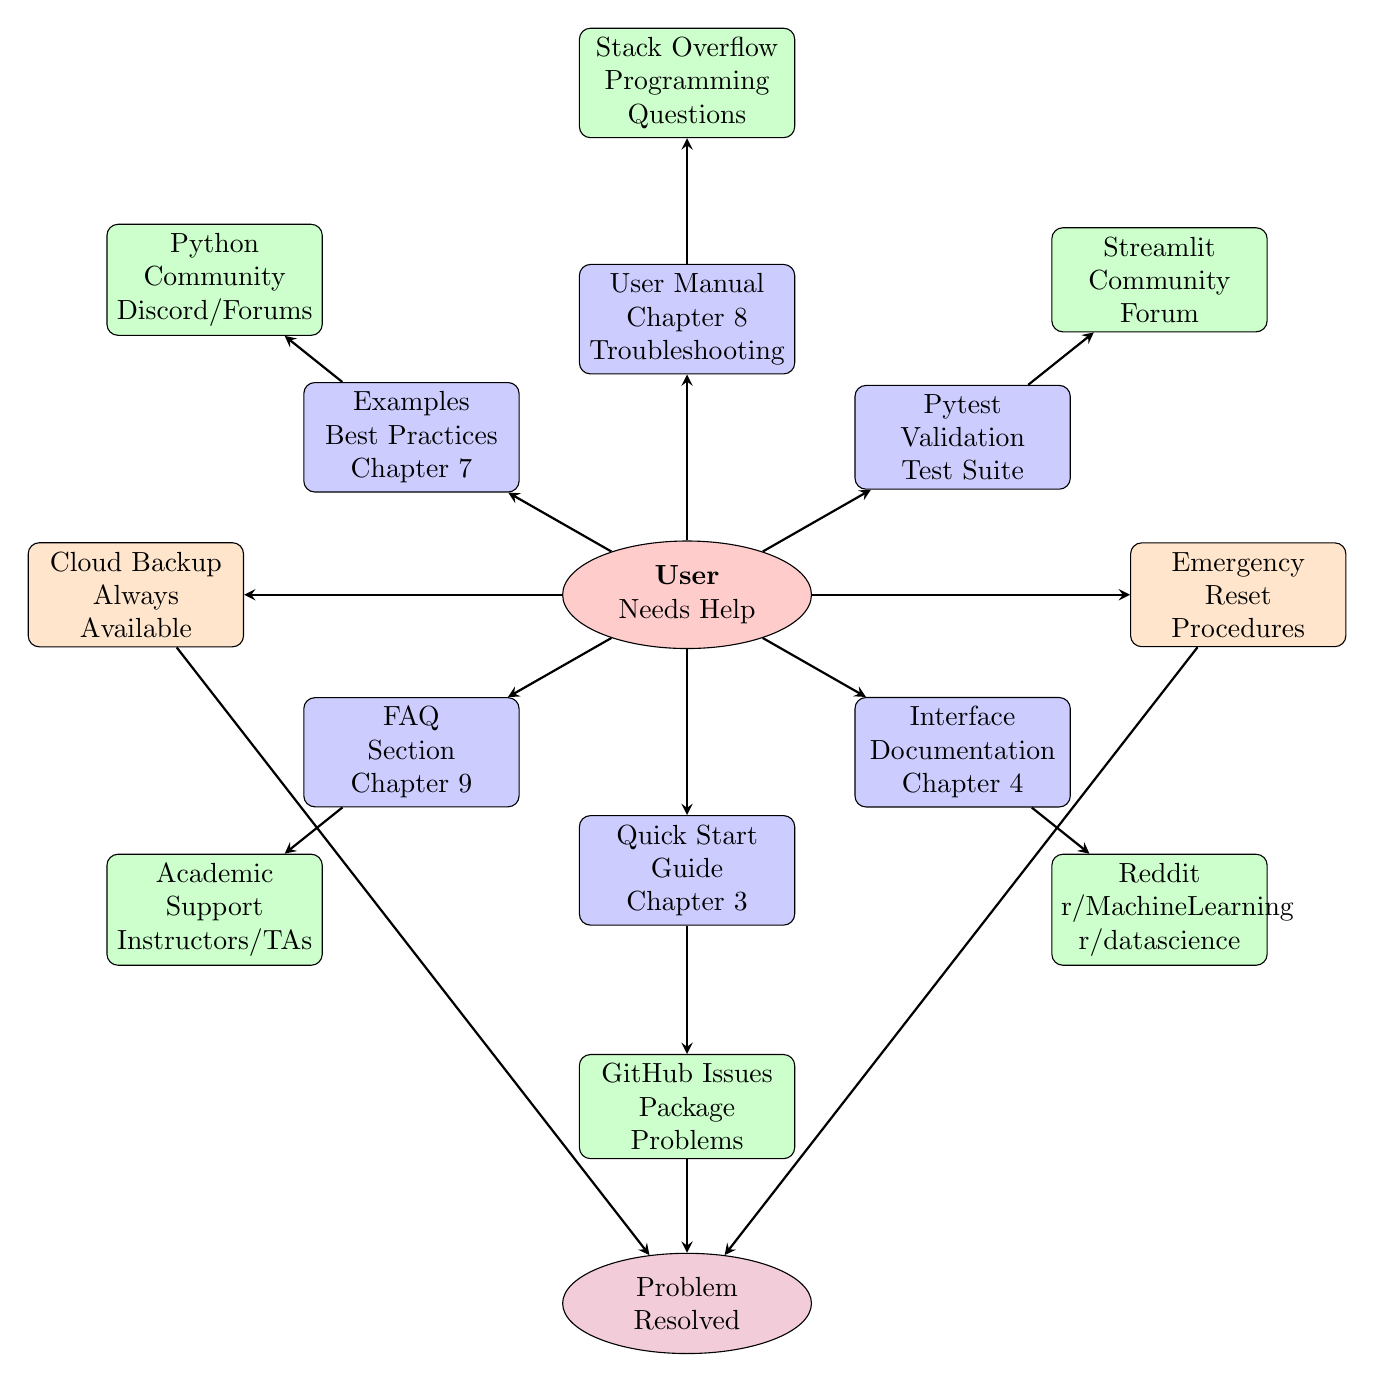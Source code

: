 \begin{tikzpicture}[
	node distance=3cm,
	user/.style={ellipse, draw, fill=red!20, text width=2cm, text centered, minimum height=1cm},
	resource/.style={rectangle, draw, fill=blue!20, text width=2.5cm, text centered, rounded corners, minimum height=1cm},
	community/.style={rectangle, draw, fill=green!20, text width=2.5cm, text centered, rounded corners, minimum height=1cm},
	emergency/.style={rectangle, draw, fill=orange!20, text width=2.5cm, text centered, rounded corners, minimum height=1cm},
	arrow/.style={thick,->,>=stealth}
	]
	
	
	% Central user
	\node[user] (user) at (-1,0) {\textbf{User}\\Needs Help};
	
	% Primary resources (close support) - increased spacing
	\node[resource] (manual) at (-1,3.5) {User Manual\\Chapter 8\\Troubleshooting};
	\node[resource] (tests) at (2.5,2) {Pytest\\Validation\\Test Suite};
	\node[resource] (docs) at (2.5,-2) {Interface\\Documentation\\Chapter 4};
	\node[resource] (quickstart) at (-1,-3.5) {Quick Start\\Guide\\Chapter 3};
	\node[resource] (faq) at (-4.5,-2) {FAQ\\Section\\Chapter 9};
	\node[resource] (examples) at (-4.5,2) {Examples\\Best Practices\\Chapter 7};
	
	% Community resources (outer ring) - much more spacing
	\node[community] (stackoverflow) at (-1,6.5) {Stack Overflow\\Programming\\Questions};
	\node[community] (streamlit) at (5,4) {Streamlit\\Community\\Forum};
	\node[community] (reddit) at (5,-4) {Reddit\\r/MachineLearning\\r/datascience};
	\node[community] (github) at (-1,-6.5) {GitHub Issues\\Package\\Problems};
	\node[community] (academic) at (-7,-4) {Academic\\Support\\Instructors/TAs};
	\node[community] (python) at (-7,4) {Python\\Community\\Discord/Forums};
	
	% Emergency resources - more spacing
	\node[emergency] (reset) at (6,0) {Emergency\\Reset\\Procedures};
	\node[emergency] (cloud) at (-8,0) {Cloud Backup\\Always Available};
	
	% Primary support arrows
	\draw[arrow] (user) -- (manual);
	\draw[arrow] (user) -- (tests);
	\draw[arrow] (user) -- (docs);
	\draw[arrow] (user) -- (quickstart);
	\draw[arrow] (user) -- (faq);
	\draw[arrow] (user) -- (examples);
	
	% Community support arrows
	\draw[arrow] (manual) -- (stackoverflow);
	\draw[arrow] (tests) -- (streamlit);
	\draw[arrow] (docs) -- (reddit);
	\draw[arrow] (quickstart) -- (github);
	\draw[arrow] (faq) -- (academic);
	\draw[arrow] (examples) -- (python);
	
	% Emergency arrows
	\draw[arrow] (user) -- (reset);
	\draw[arrow] (user) -- (cloud);
	
	
	% Success paths
	\node[ellipse, draw, fill=purple!20, text width=2cm, text centered] (success) at (-1,-9) {Problem\\Resolved};
	\draw[arrow] (github) -- (success);
	\draw[arrow] (cloud) -- (success);
	\draw[arrow] (reset) -- (success);
	
\end{tikzpicture}